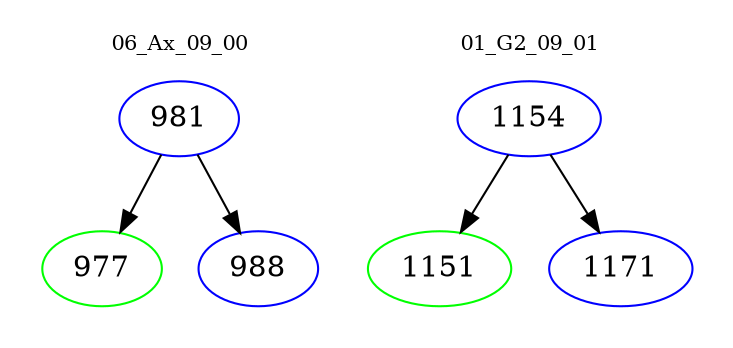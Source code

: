 digraph{
subgraph cluster_0 {
color = white
label = "06_Ax_09_00";
fontsize=10;
T0_981 [label="981", color="blue"]
T0_981 -> T0_977 [color="black"]
T0_977 [label="977", color="green"]
T0_981 -> T0_988 [color="black"]
T0_988 [label="988", color="blue"]
}
subgraph cluster_1 {
color = white
label = "01_G2_09_01";
fontsize=10;
T1_1154 [label="1154", color="blue"]
T1_1154 -> T1_1151 [color="black"]
T1_1151 [label="1151", color="green"]
T1_1154 -> T1_1171 [color="black"]
T1_1171 [label="1171", color="blue"]
}
}
